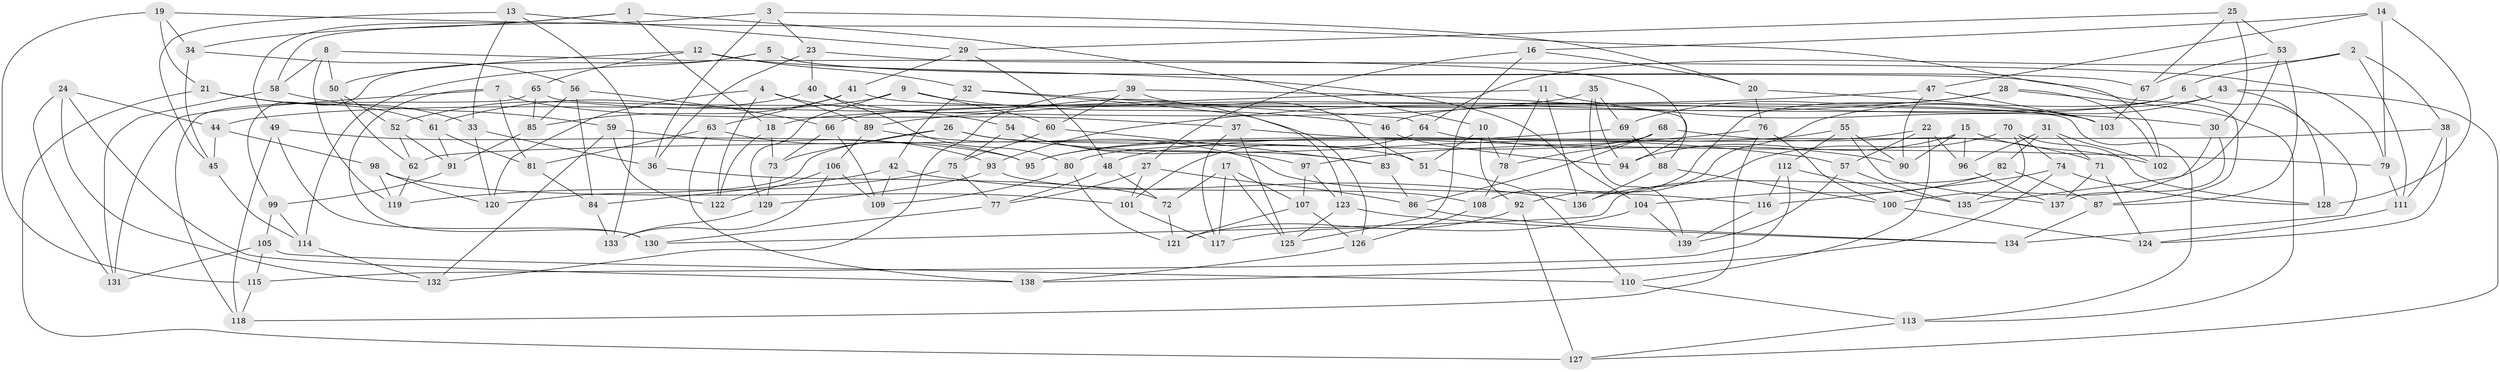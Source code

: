 // coarse degree distribution, {3: 0.10309278350515463, 7: 0.05154639175257732, 4: 0.6597938144329897, 13: 0.010309278350515464, 5: 0.12371134020618557, 6: 0.020618556701030927, 8: 0.020618556701030927, 12: 0.010309278350515464}
// Generated by graph-tools (version 1.1) at 2025/03/03/04/25 22:03:08]
// undirected, 139 vertices, 278 edges
graph export_dot {
graph [start="1"]
  node [color=gray90,style=filled];
  1;
  2;
  3;
  4;
  5;
  6;
  7;
  8;
  9;
  10;
  11;
  12;
  13;
  14;
  15;
  16;
  17;
  18;
  19;
  20;
  21;
  22;
  23;
  24;
  25;
  26;
  27;
  28;
  29;
  30;
  31;
  32;
  33;
  34;
  35;
  36;
  37;
  38;
  39;
  40;
  41;
  42;
  43;
  44;
  45;
  46;
  47;
  48;
  49;
  50;
  51;
  52;
  53;
  54;
  55;
  56;
  57;
  58;
  59;
  60;
  61;
  62;
  63;
  64;
  65;
  66;
  67;
  68;
  69;
  70;
  71;
  72;
  73;
  74;
  75;
  76;
  77;
  78;
  79;
  80;
  81;
  82;
  83;
  84;
  85;
  86;
  87;
  88;
  89;
  90;
  91;
  92;
  93;
  94;
  95;
  96;
  97;
  98;
  99;
  100;
  101;
  102;
  103;
  104;
  105;
  106;
  107;
  108;
  109;
  110;
  111;
  112;
  113;
  114;
  115;
  116;
  117;
  118;
  119;
  120;
  121;
  122;
  123;
  124;
  125;
  126;
  127;
  128;
  129;
  130;
  131;
  132;
  133;
  134;
  135;
  136;
  137;
  138;
  139;
  1 -- 10;
  1 -- 49;
  1 -- 18;
  1 -- 34;
  2 -- 6;
  2 -- 111;
  2 -- 64;
  2 -- 38;
  3 -- 36;
  3 -- 20;
  3 -- 23;
  3 -- 58;
  4 -- 122;
  4 -- 120;
  4 -- 89;
  4 -- 54;
  5 -- 99;
  5 -- 87;
  5 -- 114;
  5 -- 67;
  6 -- 46;
  6 -- 108;
  6 -- 134;
  7 -- 37;
  7 -- 131;
  7 -- 130;
  7 -- 81;
  8 -- 94;
  8 -- 58;
  8 -- 50;
  8 -- 119;
  9 -- 60;
  9 -- 46;
  9 -- 61;
  9 -- 129;
  10 -- 78;
  10 -- 92;
  10 -- 51;
  11 -- 18;
  11 -- 136;
  11 -- 78;
  11 -- 30;
  12 -- 65;
  12 -- 50;
  12 -- 32;
  12 -- 104;
  13 -- 45;
  13 -- 33;
  13 -- 29;
  13 -- 133;
  14 -- 47;
  14 -- 16;
  14 -- 79;
  14 -- 128;
  15 -- 96;
  15 -- 90;
  15 -- 94;
  15 -- 102;
  16 -- 20;
  16 -- 27;
  16 -- 125;
  17 -- 117;
  17 -- 125;
  17 -- 72;
  17 -- 107;
  18 -- 122;
  18 -- 73;
  19 -- 115;
  19 -- 34;
  19 -- 21;
  19 -- 102;
  20 -- 76;
  20 -- 103;
  21 -- 127;
  21 -- 61;
  21 -- 33;
  22 -- 110;
  22 -- 96;
  22 -- 48;
  22 -- 57;
  23 -- 79;
  23 -- 40;
  23 -- 36;
  24 -- 44;
  24 -- 131;
  24 -- 132;
  24 -- 138;
  25 -- 30;
  25 -- 53;
  25 -- 29;
  25 -- 67;
  26 -- 57;
  26 -- 73;
  26 -- 120;
  26 -- 51;
  27 -- 77;
  27 -- 101;
  27 -- 86;
  28 -- 102;
  28 -- 113;
  28 -- 69;
  28 -- 93;
  29 -- 48;
  29 -- 41;
  30 -- 135;
  30 -- 137;
  31 -- 82;
  31 -- 96;
  31 -- 102;
  31 -- 71;
  32 -- 64;
  32 -- 123;
  32 -- 42;
  33 -- 36;
  33 -- 120;
  34 -- 45;
  34 -- 56;
  35 -- 139;
  35 -- 94;
  35 -- 69;
  35 -- 44;
  36 -- 72;
  37 -- 125;
  37 -- 79;
  37 -- 117;
  38 -- 62;
  38 -- 124;
  38 -- 111;
  39 -- 88;
  39 -- 51;
  39 -- 60;
  39 -- 132;
  40 -- 80;
  40 -- 126;
  40 -- 52;
  41 -- 63;
  41 -- 103;
  41 -- 85;
  42 -- 109;
  42 -- 84;
  42 -- 136;
  43 -- 66;
  43 -- 128;
  43 -- 92;
  43 -- 127;
  44 -- 98;
  44 -- 45;
  45 -- 114;
  46 -- 83;
  46 -- 94;
  47 -- 90;
  47 -- 103;
  47 -- 89;
  48 -- 72;
  48 -- 77;
  49 -- 118;
  49 -- 130;
  49 -- 95;
  50 -- 62;
  50 -- 52;
  51 -- 110;
  52 -- 91;
  52 -- 62;
  53 -- 67;
  53 -- 100;
  53 -- 87;
  54 -- 75;
  54 -- 83;
  54 -- 97;
  55 -- 95;
  55 -- 112;
  55 -- 137;
  55 -- 90;
  56 -- 84;
  56 -- 66;
  56 -- 85;
  57 -- 135;
  57 -- 139;
  58 -- 131;
  58 -- 59;
  59 -- 132;
  59 -- 122;
  59 -- 93;
  60 -- 83;
  60 -- 75;
  61 -- 91;
  61 -- 81;
  62 -- 119;
  63 -- 138;
  63 -- 95;
  63 -- 81;
  64 -- 90;
  64 -- 101;
  65 -- 113;
  65 -- 85;
  65 -- 118;
  66 -- 109;
  66 -- 73;
  67 -- 103;
  68 -- 86;
  68 -- 78;
  68 -- 80;
  68 -- 71;
  69 -- 88;
  69 -- 95;
  70 -- 128;
  70 -- 74;
  70 -- 135;
  70 -- 136;
  71 -- 137;
  71 -- 124;
  72 -- 121;
  73 -- 129;
  74 -- 128;
  74 -- 116;
  74 -- 138;
  75 -- 77;
  75 -- 119;
  76 -- 118;
  76 -- 100;
  76 -- 97;
  77 -- 130;
  78 -- 108;
  79 -- 111;
  80 -- 121;
  80 -- 109;
  81 -- 84;
  82 -- 87;
  82 -- 104;
  82 -- 130;
  83 -- 86;
  84 -- 133;
  85 -- 91;
  86 -- 134;
  87 -- 134;
  88 -- 100;
  88 -- 136;
  89 -- 116;
  89 -- 106;
  91 -- 99;
  92 -- 127;
  92 -- 121;
  93 -- 108;
  93 -- 129;
  96 -- 137;
  97 -- 123;
  97 -- 107;
  98 -- 101;
  98 -- 120;
  98 -- 119;
  99 -- 105;
  99 -- 114;
  100 -- 124;
  101 -- 117;
  104 -- 139;
  104 -- 117;
  105 -- 110;
  105 -- 131;
  105 -- 115;
  106 -- 109;
  106 -- 133;
  106 -- 122;
  107 -- 121;
  107 -- 126;
  108 -- 126;
  110 -- 113;
  111 -- 124;
  112 -- 135;
  112 -- 115;
  112 -- 116;
  113 -- 127;
  114 -- 132;
  115 -- 118;
  116 -- 139;
  123 -- 134;
  123 -- 125;
  126 -- 138;
  129 -- 133;
}

